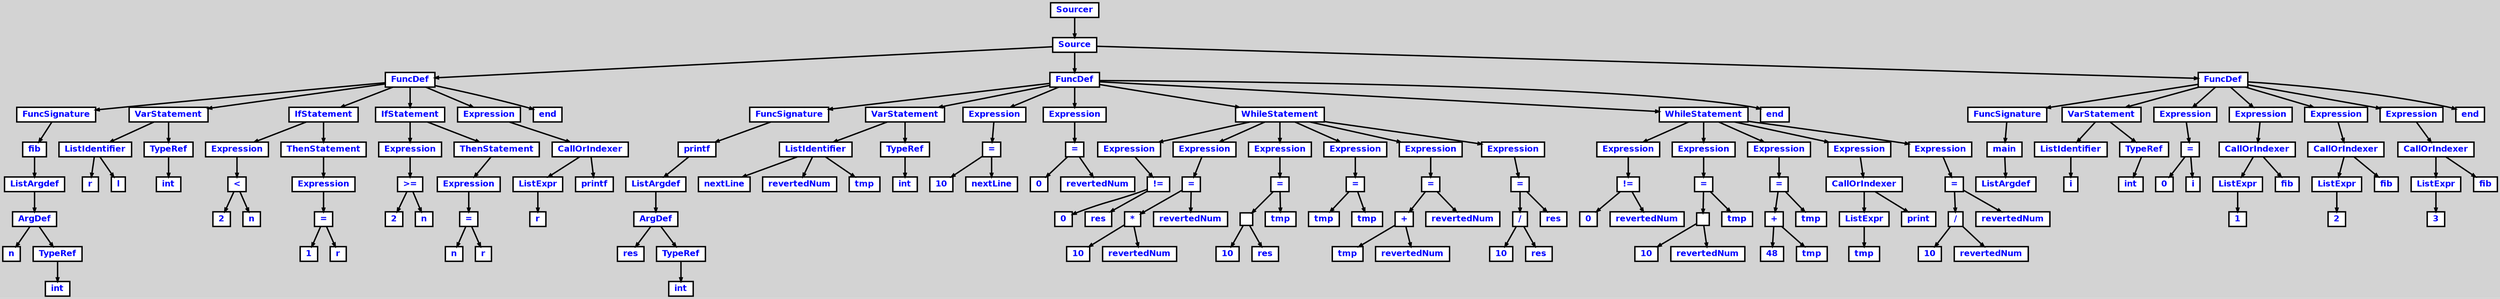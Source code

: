 digraph {

	ordering=out;
	ranksep=.4;
	bgcolor="lightgrey";  node [shape=box, fixedsize=false, fontsize=12, fontname="Helvetica-bold", fontcolor="blue"
	width=.25, height=.25, color="black", fillcolor="white", style="filled, solid, bold"];

	edge [arrowsize=.5, color="black", style="bold"]

	n0000123BC04BED70[label="Sourcer"]
	n0000123BC04BEC38[label="Source"]
	n0000123BC04A7AF0[label="FuncDef"]
	n0000123BC04A20C0[label="FuncSignature"]
	n0000123BC04A21F8[label="fib"]
	n0000123BC04A1F88[label="ListArgdef"]
	n0000123BC04A1D18[label="ArgDef"]
	n0000123BC04A1AA8[label="n"]
	n0000123BC04A1BE0[label="TypeRef"]
	n0000123BC04A1970[label="int"]
	n0000123BC04A2948[label="VarStatement"]
	n0000123BC04A2468[label="ListIdentifier"]
	n0000123BC04A2330[label="r"]
	n0000123BC04A25A0[label="l"]
	n0000123BC04A2A80[label="TypeRef"]
	n0000123BC04A2810[label="int"]
	n0000123BC04A4070[label="IfStatement"]
	n0000123BC04A4688[label="Expression"]
	n0000123BC04A3578[label="<"]
	n0000123BC04A37E8[label="2"]
	n0000123BC04A2CF0[label="n"]
	n0000123BC04A48F8[label="ThenStatement"]
	n0000123BC04A42E0[label="Expression"]
	n0000123BC04A47C0[label="="]
	n0000123BC04A4418[label="1"]
	n0000123BC04A3B90[label="r"]
	n0000123BC04A5EE8[label="IfStatement"]
	n0000123BC04A6500[label="Expression"]
	n0000123BC04A53F0[label=">="]
	n0000123BC04A5660[label="2"]
	n0000123BC04A4B68[label="n"]
	n0000123BC04A6770[label="ThenStatement"]
	n0000123BC04A6158[label="Expression"]
	n0000123BC04A6638[label="="]
	n0000123BC04A6290[label="n"]
	n0000123BC04A5A08[label="r"]
	n0000123BC04A7C28[label="Expression"]
	n0000123BC04A7E98[label="CallOrIndexer"]
	n0000123BC04A7D60[label="ListExpr"]
	n0000123BC04A73A0[label="r"]
	n0000123BC04A69E0[label="printf"]
	n0000123BC04A1E50[label="end"]
	n0000123BC04B2A70[label="FuncDef"]
	n0000123BC04A8720[label="FuncSignature"]
	n0000123BC04A8858[label="printf"]
	n0000123BC04A85E8[label="ListArgdef"]
	n0000123BC04A8378[label="ArgDef"]
	n0000123BC04A8108[label="res"]
	n0000123BC04A8240[label="TypeRef"]
	n0000123BC04A7FD0[label="int"]
	n0000123BC04A90E0[label="VarStatement"]
	n0000123BC04A8AC8[label="ListIdentifier"]
	n0000123BC04A8990[label="nextLine"]
	n0000123BC04A8C00[label="revertedNum"]
	n0000123BC04A8D38[label="tmp"]
	n0000123BC04A9218[label="TypeRef"]
	n0000123BC04A8FA8[label="int"]
	n0000123BC04A9BD8[label="Expression"]
	n0000123BC04AA0B8[label="="]
	n0000123BC04A9D10[label="10"]
	n0000123BC04A9488[label="nextLine"]
	n0000123BC04AA940[label="Expression"]
	n0000123BC04AAE20[label="="]
	n0000123BC04AAA78[label="0"]
	n0000123BC04AA1F0[label="revertedNum"]
	n0000123BC04B1828[label="WhileStatement"]
	n0000123BC04B1A98[label="Expression"]
	n0000123BC04AB7E0[label="!="]
	n0000123BC04ABA50[label="0"]
	n0000123BC04AAF58[label="res"]
	n0000123BC04ACA28[label="Expression"]
	n0000123BC04AD040[label="="]
	n0000123BC04ACF08[label="*"]
	n0000123BC04AD178[label="10"]
	n0000123BC04ACC98[label="revertedNum"]
	n0000123BC04ABDF8[label="revertedNum"]
	n0000123BC04AE018[label="Expression"]
	n0000123BC04AE630[label="="]
	n0000123BC04AE4F8[label=""]
	n0000123BC04AE768[label="10"]
	n0000123BC04AE288[label="res"]
	n0000123BC04AD3E8[label="tmp"]
	n0000123BC04AF128[label="Expression"]
	n0000123BC04AF608[label="="]
	n0000123BC04AF260[label="tmp"]
	n0000123BC04AE9D8[label="tmp"]
	n0000123BC04B0370[label="Expression"]
	n0000123BC04B0988[label="="]
	n0000123BC04B0850[label="+"]
	n0000123BC04B0AC0[label="tmp"]
	n0000123BC04B05E0[label="revertedNum"]
	n0000123BC04AF740[label="revertedNum"]
	n0000123BC04B1960[label="Expression"]
	n0000123BC04B1F78[label="="]
	n0000123BC04B1E40[label="/"]
	n0000123BC04B20B0[label="10"]
	n0000123BC04B1BD0[label="res"]
	n0000123BC04B0D30[label="res"]
	n0000123BC04B80F8[label="WhileStatement"]
	n0000123BC04B8368[label="Expression"]
	n0000123BC04B2CE0[label="!="]
	n0000123BC04B2F50[label="0"]
	n0000123BC04B2458[label="revertedNum"]
	n0000123BC04B3F28[label="Expression"]
	n0000123BC04B4540[label="="]
	n0000123BC04B4408[label=""]
	n0000123BC04B4678[label="10"]
	n0000123BC04B4198[label="revertedNum"]
	n0000123BC04B32F8[label="tmp"]
	n0000123BC04B5518[label="Expression"]
	n0000123BC04B5B30[label="="]
	n0000123BC04B59F8[label="+"]
	n0000123BC04B5C68[label="48"]
	n0000123BC04B5788[label="tmp"]
	n0000123BC04B48E8[label="tmp"]
	n0000123BC04B7120[label="Expression"]
	n0000123BC04B7390[label="CallOrIndexer"]
	n0000123BC04B7258[label="ListExpr"]
	n0000123BC04B6898[label="tmp"]
	n0000123BC04B5ED8[label="print"]
	n0000123BC04B8230[label="Expression"]
	n0000123BC04B8848[label="="]
	n0000123BC04B8710[label="/"]
	n0000123BC04B8980[label="10"]
	n0000123BC04B84A0[label="revertedNum"]
	n0000123BC04B7600[label="revertedNum"]
	n0000123BC04A84B0[label="end"]
	n0000123BC04BE620[label="FuncDef"]
	n0000123BC04B8E60[label="FuncSignature"]
	n0000123BC04B8F98[label="main"]
	n0000123BC04B8D28[label="ListArgdef"]
	n0000123BC04B95B0[label="VarStatement"]
	n0000123BC04B9208[label="ListIdentifier"]
	n0000123BC04B90D0[label="i"]
	n0000123BC04B96E8[label="TypeRef"]
	n0000123BC04B9478[label="int"]
	n0000123BC04BA0A8[label="Expression"]
	n0000123BC04BA588[label="="]
	n0000123BC04BA1E0[label="0"]
	n0000123BC04B9958[label="i"]
	n0000123BC04BB908[label="Expression"]
	n0000123BC04BBB78[label="CallOrIndexer"]
	n0000123BC04BBA40[label="ListExpr"]
	n0000123BC04BB080[label="1"]
	n0000123BC04BA6C0[label="fib"]
	n0000123BC04BD030[label="Expression"]
	n0000123BC04BD2A0[label="CallOrIndexer"]
	n0000123BC04BD168[label="ListExpr"]
	n0000123BC04BC7A8[label="2"]
	n0000123BC04BBDE8[label="fib"]
	n0000123BC04BE758[label="Expression"]
	n0000123BC04BE9C8[label="CallOrIndexer"]
	n0000123BC04BE890[label="ListExpr"]
	n0000123BC04BDED0[label="3"]
	n0000123BC04BD510[label="fib"]
	n0000123BC04B8BF0[label="end"]

		n0000123BC04BED70 -> n0000123BC04BEC38		// Sourcer -> Source
		n0000123BC04BEC38 -> n0000123BC04A7AF0		// Source -> FuncDef
		n0000123BC04A7AF0 -> n0000123BC04A20C0		// FuncDef -> FuncSignature
		n0000123BC04A20C0 -> n0000123BC04A21F8		// FuncSignature -> fib
		n0000123BC04A21F8 -> n0000123BC04A1F88		// fib -> ListArgdef
		n0000123BC04A1F88 -> n0000123BC04A1D18		// ListArgdef -> ArgDef
		n0000123BC04A1D18 -> n0000123BC04A1AA8		// ArgDef -> n
		n0000123BC04A1D18 -> n0000123BC04A1BE0		// ArgDef -> TypeRef
		n0000123BC04A1BE0 -> n0000123BC04A1970		// TypeRef -> int
		n0000123BC04A7AF0 -> n0000123BC04A2948		// FuncDef -> VarStatement
		n0000123BC04A2948 -> n0000123BC04A2468		// VarStatement -> ListIdentifier
		n0000123BC04A2468 -> n0000123BC04A2330		// ListIdentifier -> r
		n0000123BC04A2468 -> n0000123BC04A25A0		// ListIdentifier -> l
		n0000123BC04A2948 -> n0000123BC04A2A80		// VarStatement -> TypeRef
		n0000123BC04A2A80 -> n0000123BC04A2810		// TypeRef -> int
		n0000123BC04A7AF0 -> n0000123BC04A4070		// FuncDef -> IfStatement
		n0000123BC04A4070 -> n0000123BC04A4688		// IfStatement -> Expression
		n0000123BC04A4688 -> n0000123BC04A3578		// Expression -> <
		n0000123BC04A3578 -> n0000123BC04A37E8		// < -> 2
		n0000123BC04A3578 -> n0000123BC04A2CF0		// < -> n
		n0000123BC04A4070 -> n0000123BC04A48F8		// IfStatement -> ThenStatement
		n0000123BC04A48F8 -> n0000123BC04A42E0		// ThenStatement -> Expression
		n0000123BC04A42E0 -> n0000123BC04A47C0		// Expression -> =
		n0000123BC04A47C0 -> n0000123BC04A4418		// = -> 1
		n0000123BC04A47C0 -> n0000123BC04A3B90		// = -> r
		n0000123BC04A7AF0 -> n0000123BC04A5EE8		// FuncDef -> IfStatement
		n0000123BC04A5EE8 -> n0000123BC04A6500		// IfStatement -> Expression
		n0000123BC04A6500 -> n0000123BC04A53F0		// Expression -> >=
		n0000123BC04A53F0 -> n0000123BC04A5660		// >= -> 2
		n0000123BC04A53F0 -> n0000123BC04A4B68		// >= -> n
		n0000123BC04A5EE8 -> n0000123BC04A6770		// IfStatement -> ThenStatement
		n0000123BC04A6770 -> n0000123BC04A6158		// ThenStatement -> Expression
		n0000123BC04A6158 -> n0000123BC04A6638		// Expression -> =
		n0000123BC04A6638 -> n0000123BC04A6290		// = -> n
		n0000123BC04A6638 -> n0000123BC04A5A08		// = -> r
		n0000123BC04A7AF0 -> n0000123BC04A7C28		// FuncDef -> Expression
		n0000123BC04A7C28 -> n0000123BC04A7E98		// Expression -> CallOrIndexer
		n0000123BC04A7E98 -> n0000123BC04A7D60		// CallOrIndexer -> ListExpr
		n0000123BC04A7D60 -> n0000123BC04A73A0		// ListExpr -> r
		n0000123BC04A7E98 -> n0000123BC04A69E0		// CallOrIndexer -> printf
		n0000123BC04A7AF0 -> n0000123BC04A1E50		// FuncDef -> end
		n0000123BC04BEC38 -> n0000123BC04B2A70		// Source -> FuncDef
		n0000123BC04B2A70 -> n0000123BC04A8720		// FuncDef -> FuncSignature
		n0000123BC04A8720 -> n0000123BC04A8858		// FuncSignature -> printf
		n0000123BC04A8858 -> n0000123BC04A85E8		// printf -> ListArgdef
		n0000123BC04A85E8 -> n0000123BC04A8378		// ListArgdef -> ArgDef
		n0000123BC04A8378 -> n0000123BC04A8108		// ArgDef -> res
		n0000123BC04A8378 -> n0000123BC04A8240		// ArgDef -> TypeRef
		n0000123BC04A8240 -> n0000123BC04A7FD0		// TypeRef -> int
		n0000123BC04B2A70 -> n0000123BC04A90E0		// FuncDef -> VarStatement
		n0000123BC04A90E0 -> n0000123BC04A8AC8		// VarStatement -> ListIdentifier
		n0000123BC04A8AC8 -> n0000123BC04A8990		// ListIdentifier -> nextLine
		n0000123BC04A8AC8 -> n0000123BC04A8C00		// ListIdentifier -> revertedNum
		n0000123BC04A8AC8 -> n0000123BC04A8D38		// ListIdentifier -> tmp
		n0000123BC04A90E0 -> n0000123BC04A9218		// VarStatement -> TypeRef
		n0000123BC04A9218 -> n0000123BC04A8FA8		// TypeRef -> int
		n0000123BC04B2A70 -> n0000123BC04A9BD8		// FuncDef -> Expression
		n0000123BC04A9BD8 -> n0000123BC04AA0B8		// Expression -> =
		n0000123BC04AA0B8 -> n0000123BC04A9D10		// = -> 10
		n0000123BC04AA0B8 -> n0000123BC04A9488		// = -> nextLine
		n0000123BC04B2A70 -> n0000123BC04AA940		// FuncDef -> Expression
		n0000123BC04AA940 -> n0000123BC04AAE20		// Expression -> =
		n0000123BC04AAE20 -> n0000123BC04AAA78		// = -> 0
		n0000123BC04AAE20 -> n0000123BC04AA1F0		// = -> revertedNum
		n0000123BC04B2A70 -> n0000123BC04B1828		// FuncDef -> WhileStatement
		n0000123BC04B1828 -> n0000123BC04B1A98		// WhileStatement -> Expression
		n0000123BC04B1A98 -> n0000123BC04AB7E0		// Expression -> !=
		n0000123BC04AB7E0 -> n0000123BC04ABA50		// != -> 0
		n0000123BC04AB7E0 -> n0000123BC04AAF58		// != -> res
		n0000123BC04B1828 -> n0000123BC04ACA28		// WhileStatement -> Expression
		n0000123BC04ACA28 -> n0000123BC04AD040		// Expression -> =
		n0000123BC04AD040 -> n0000123BC04ACF08		// = -> *
		n0000123BC04ACF08 -> n0000123BC04AD178		// * -> 10
		n0000123BC04ACF08 -> n0000123BC04ACC98		// * -> revertedNum
		n0000123BC04AD040 -> n0000123BC04ABDF8		// = -> revertedNum
		n0000123BC04B1828 -> n0000123BC04AE018		// WhileStatement -> Expression
		n0000123BC04AE018 -> n0000123BC04AE630		// Expression -> =
		n0000123BC04AE630 -> n0000123BC04AE4F8		// = -> 
		n0000123BC04AE4F8 -> n0000123BC04AE768		// > 10
		n0000123BC04AE4F8 -> n0000123BC04AE288		// > res
		n0000123BC04AE630 -> n0000123BC04AD3E8		// = -> tmp
		n0000123BC04B1828 -> n0000123BC04AF128		// WhileStatement -> Expression
		n0000123BC04AF128 -> n0000123BC04AF608		// Expression -> =
		n0000123BC04AF608 -> n0000123BC04AF260		// = -> tmp
		n0000123BC04AF608 -> n0000123BC04AE9D8		// = -> tmp
		n0000123BC04B1828 -> n0000123BC04B0370		// WhileStatement -> Expression
		n0000123BC04B0370 -> n0000123BC04B0988		// Expression -> =
		n0000123BC04B0988 -> n0000123BC04B0850		// = -> +
		n0000123BC04B0850 -> n0000123BC04B0AC0		// + -> tmp
		n0000123BC04B0850 -> n0000123BC04B05E0		// + -> revertedNum
		n0000123BC04B0988 -> n0000123BC04AF740		// = -> revertedNum
		n0000123BC04B1828 -> n0000123BC04B1960		// WhileStatement -> Expression
		n0000123BC04B1960 -> n0000123BC04B1F78		// Expression -> =
		n0000123BC04B1F78 -> n0000123BC04B1E40		// = -> /
		n0000123BC04B1E40 -> n0000123BC04B20B0		// / -> 10
		n0000123BC04B1E40 -> n0000123BC04B1BD0		// / -> res
		n0000123BC04B1F78 -> n0000123BC04B0D30		// = -> res
		n0000123BC04B2A70 -> n0000123BC04B80F8		// FuncDef -> WhileStatement
		n0000123BC04B80F8 -> n0000123BC04B8368		// WhileStatement -> Expression
		n0000123BC04B8368 -> n0000123BC04B2CE0		// Expression -> !=
		n0000123BC04B2CE0 -> n0000123BC04B2F50		// != -> 0
		n0000123BC04B2CE0 -> n0000123BC04B2458		// != -> revertedNum
		n0000123BC04B80F8 -> n0000123BC04B3F28		// WhileStatement -> Expression
		n0000123BC04B3F28 -> n0000123BC04B4540		// Expression -> =
		n0000123BC04B4540 -> n0000123BC04B4408		// = -> 
		n0000123BC04B4408 -> n0000123BC04B4678		// > 10
		n0000123BC04B4408 -> n0000123BC04B4198		// > revertedNum
		n0000123BC04B4540 -> n0000123BC04B32F8		// = -> tmp
		n0000123BC04B80F8 -> n0000123BC04B5518		// WhileStatement -> Expression
		n0000123BC04B5518 -> n0000123BC04B5B30		// Expression -> =
		n0000123BC04B5B30 -> n0000123BC04B59F8		// = -> +
		n0000123BC04B59F8 -> n0000123BC04B5C68		// + -> 48
		n0000123BC04B59F8 -> n0000123BC04B5788		// + -> tmp
		n0000123BC04B5B30 -> n0000123BC04B48E8		// = -> tmp
		n0000123BC04B80F8 -> n0000123BC04B7120		// WhileStatement -> Expression
		n0000123BC04B7120 -> n0000123BC04B7390		// Expression -> CallOrIndexer
		n0000123BC04B7390 -> n0000123BC04B7258		// CallOrIndexer -> ListExpr
		n0000123BC04B7258 -> n0000123BC04B6898		// ListExpr -> tmp
		n0000123BC04B7390 -> n0000123BC04B5ED8		// CallOrIndexer -> print
		n0000123BC04B80F8 -> n0000123BC04B8230		// WhileStatement -> Expression
		n0000123BC04B8230 -> n0000123BC04B8848		// Expression -> =
		n0000123BC04B8848 -> n0000123BC04B8710		// = -> /
		n0000123BC04B8710 -> n0000123BC04B8980		// / -> 10
		n0000123BC04B8710 -> n0000123BC04B84A0		// / -> revertedNum
		n0000123BC04B8848 -> n0000123BC04B7600		// = -> revertedNum
		n0000123BC04B2A70 -> n0000123BC04A84B0		// FuncDef -> end
		n0000123BC04BEC38 -> n0000123BC04BE620		// Source -> FuncDef
		n0000123BC04BE620 -> n0000123BC04B8E60		// FuncDef -> FuncSignature
		n0000123BC04B8E60 -> n0000123BC04B8F98		// FuncSignature -> main
		n0000123BC04B8F98 -> n0000123BC04B8D28		// main -> ListArgdef
		n0000123BC04BE620 -> n0000123BC04B95B0		// FuncDef -> VarStatement
		n0000123BC04B95B0 -> n0000123BC04B9208		// VarStatement -> ListIdentifier
		n0000123BC04B9208 -> n0000123BC04B90D0		// ListIdentifier -> i
		n0000123BC04B95B0 -> n0000123BC04B96E8		// VarStatement -> TypeRef
		n0000123BC04B96E8 -> n0000123BC04B9478		// TypeRef -> int
		n0000123BC04BE620 -> n0000123BC04BA0A8		// FuncDef -> Expression
		n0000123BC04BA0A8 -> n0000123BC04BA588		// Expression -> =
		n0000123BC04BA588 -> n0000123BC04BA1E0		// = -> 0
		n0000123BC04BA588 -> n0000123BC04B9958		// = -> i
		n0000123BC04BE620 -> n0000123BC04BB908		// FuncDef -> Expression
		n0000123BC04BB908 -> n0000123BC04BBB78		// Expression -> CallOrIndexer
		n0000123BC04BBB78 -> n0000123BC04BBA40		// CallOrIndexer -> ListExpr
		n0000123BC04BBA40 -> n0000123BC04BB080		// ListExpr -> 1
		n0000123BC04BBB78 -> n0000123BC04BA6C0		// CallOrIndexer -> fib
		n0000123BC04BE620 -> n0000123BC04BD030		// FuncDef -> Expression
		n0000123BC04BD030 -> n0000123BC04BD2A0		// Expression -> CallOrIndexer
		n0000123BC04BD2A0 -> n0000123BC04BD168		// CallOrIndexer -> ListExpr
		n0000123BC04BD168 -> n0000123BC04BC7A8		// ListExpr -> 2
		n0000123BC04BD2A0 -> n0000123BC04BBDE8		// CallOrIndexer -> fib
		n0000123BC04BE620 -> n0000123BC04BE758		// FuncDef -> Expression
		n0000123BC04BE758 -> n0000123BC04BE9C8		// Expression -> CallOrIndexer
		n0000123BC04BE9C8 -> n0000123BC04BE890		// CallOrIndexer -> ListExpr
		n0000123BC04BE890 -> n0000123BC04BDED0		// ListExpr -> 3
		n0000123BC04BE9C8 -> n0000123BC04BD510		// CallOrIndexer -> fib
		n0000123BC04BE620 -> n0000123BC04B8BF0		// FuncDef -> end

}